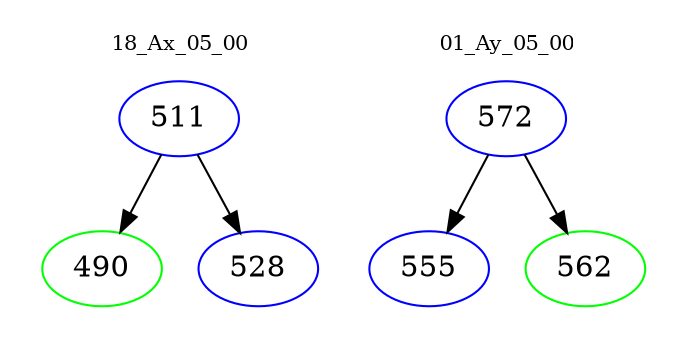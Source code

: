 digraph{
subgraph cluster_0 {
color = white
label = "18_Ax_05_00";
fontsize=10;
T0_511 [label="511", color="blue"]
T0_511 -> T0_490 [color="black"]
T0_490 [label="490", color="green"]
T0_511 -> T0_528 [color="black"]
T0_528 [label="528", color="blue"]
}
subgraph cluster_1 {
color = white
label = "01_Ay_05_00";
fontsize=10;
T1_572 [label="572", color="blue"]
T1_572 -> T1_555 [color="black"]
T1_555 [label="555", color="blue"]
T1_572 -> T1_562 [color="black"]
T1_562 [label="562", color="green"]
}
}
